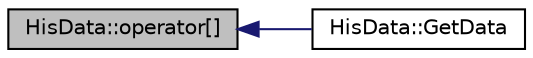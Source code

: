 digraph "HisData::operator[]"
{
  edge [fontname="Helvetica",fontsize="10",labelfontname="Helvetica",labelfontsize="10"];
  node [fontname="Helvetica",fontsize="10",shape=record];
  rankdir="LR";
  Node1 [label="HisData::operator[]",height=0.2,width=0.4,color="black", fillcolor="grey75", style="filled", fontcolor="black"];
  Node1 -> Node2 [dir="back",color="midnightblue",fontsize="10",style="solid",fontname="Helvetica"];
  Node2 [label="HisData::GetData",height=0.2,width=0.4,color="black", fillcolor="white", style="filled",URL="$d7/d2e/class_his_data.html#adf0b4f7e42fe1f40bb3d6a89639fe5d9",tooltip="Return a pointer to the raw data array. "];
}
